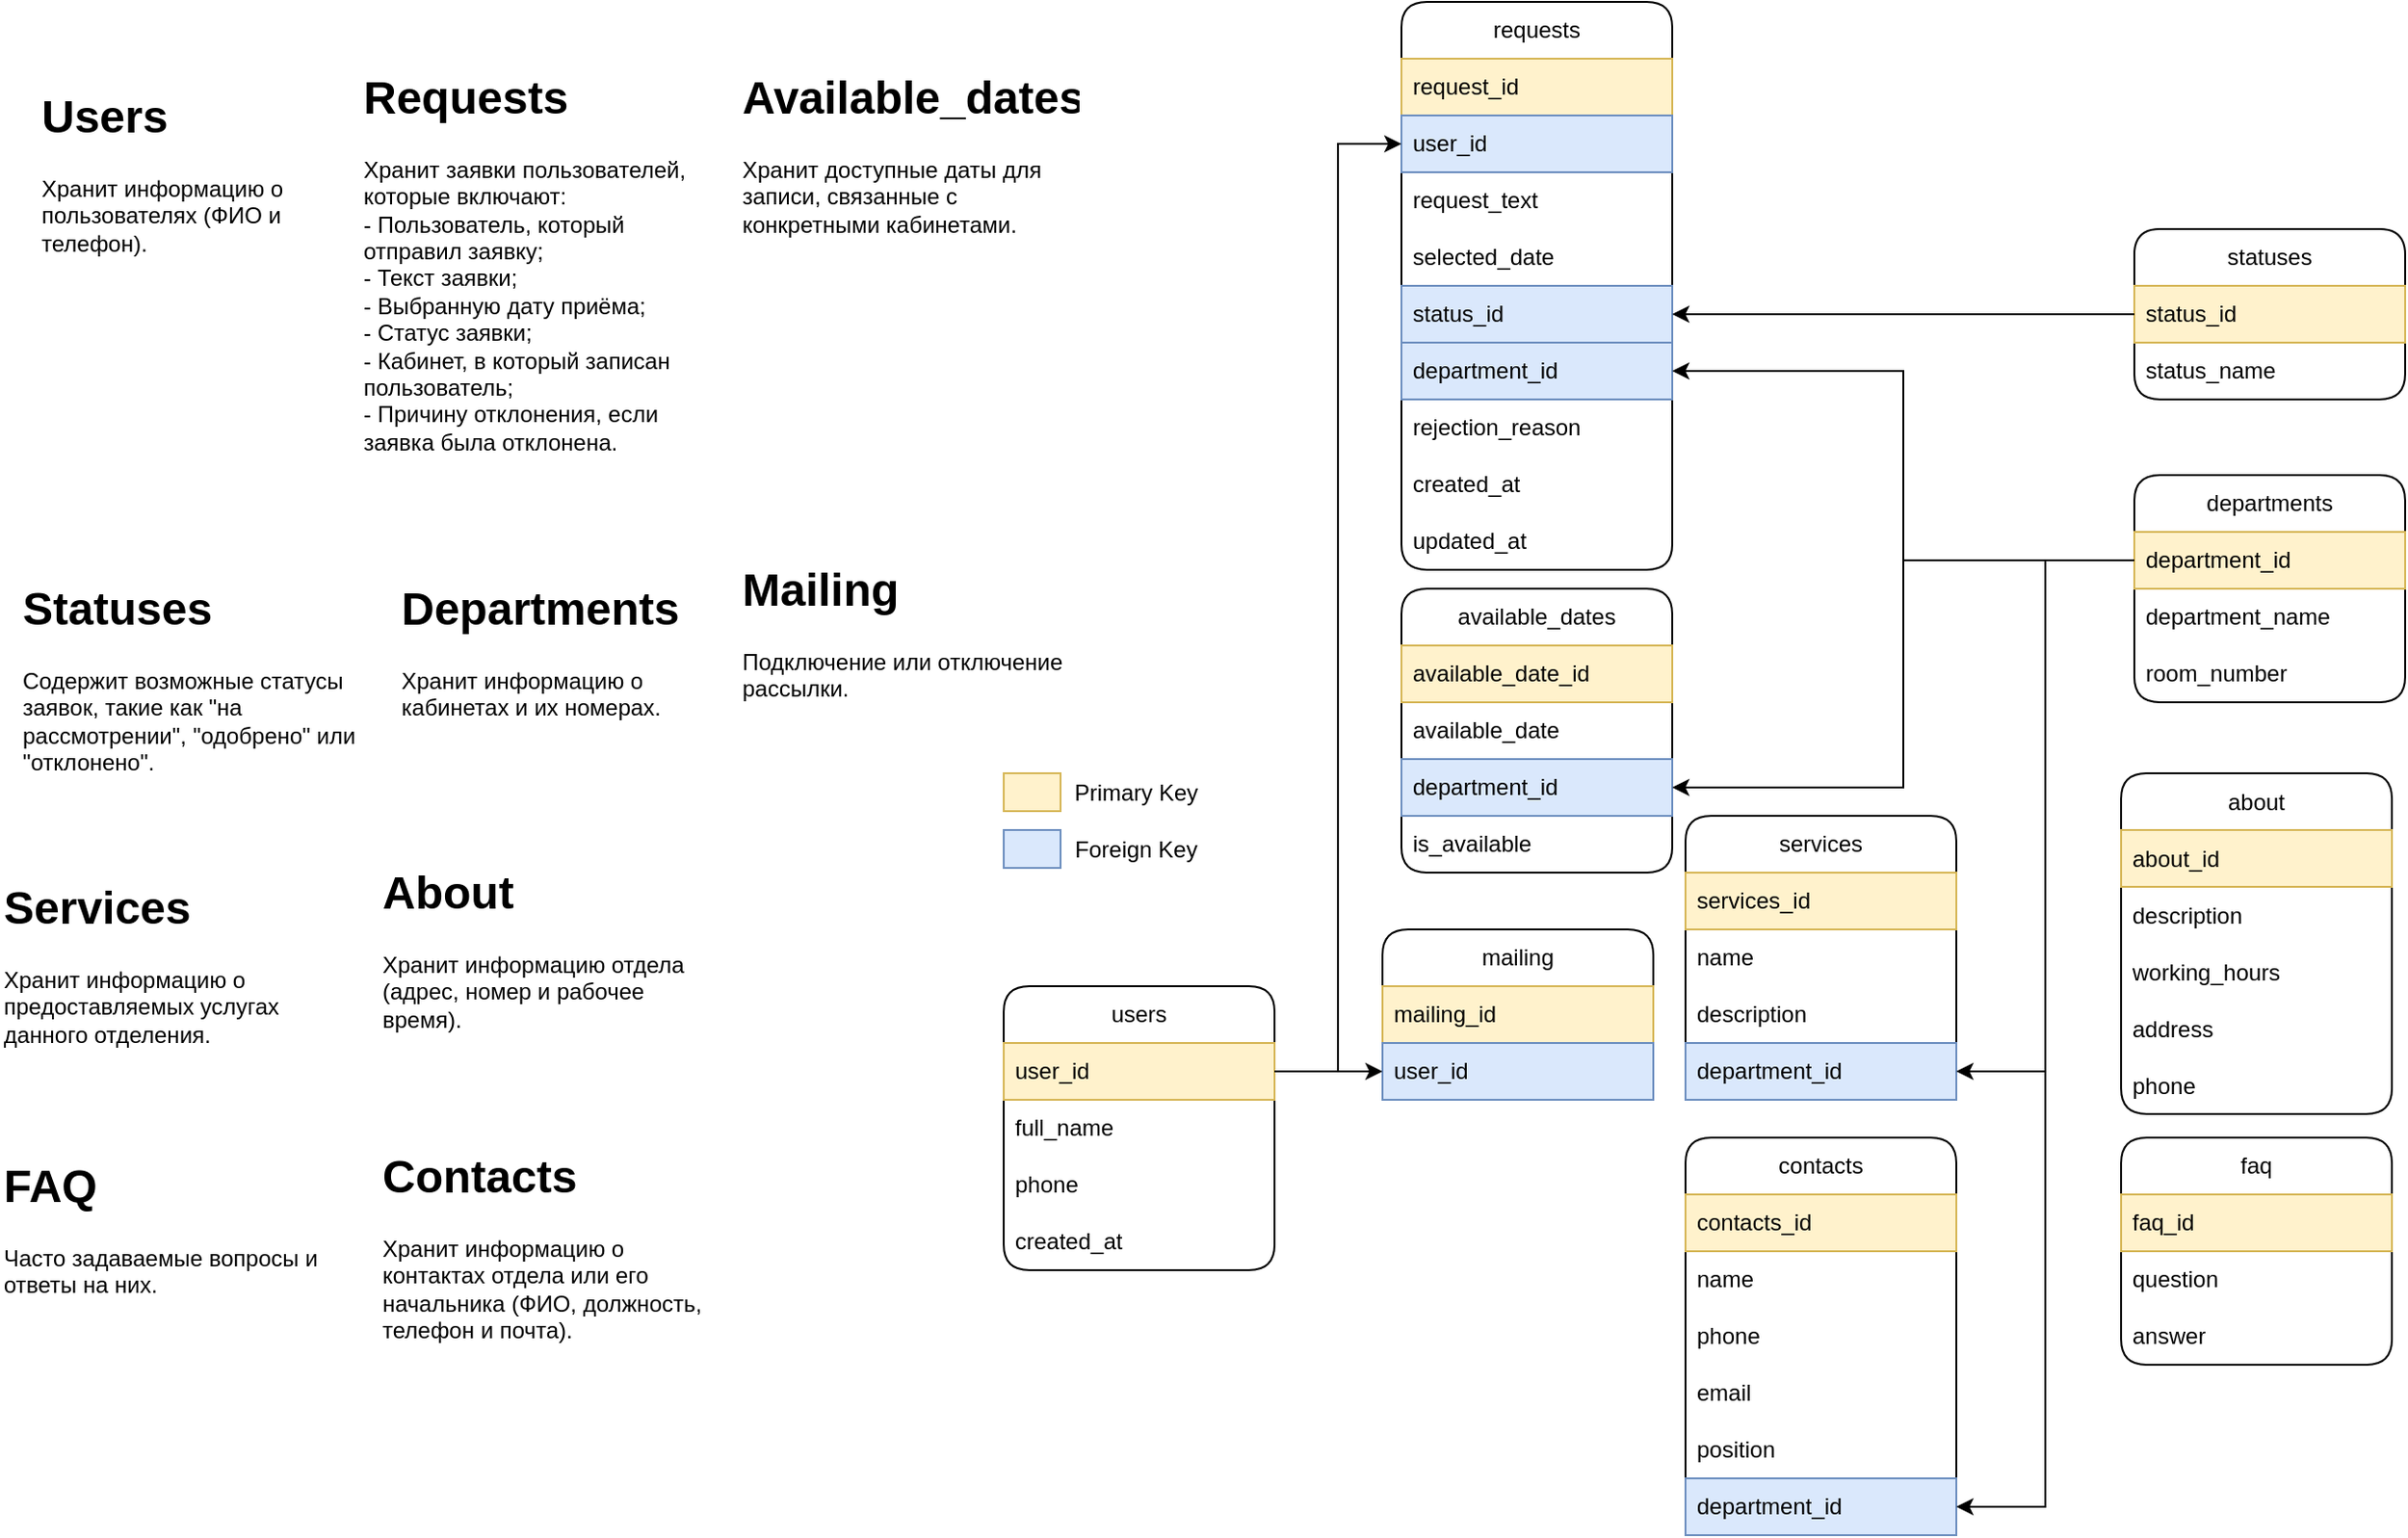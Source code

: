 <mxfile version="24.7.5">
  <diagram name="Страница — 1" id="VpNp2RohpKVzOhCPtYdV">
    <mxGraphModel dx="2876" dy="2380" grid="1" gridSize="10" guides="1" tooltips="1" connect="1" arrows="1" fold="1" page="1" pageScale="1" pageWidth="827" pageHeight="1169" math="0" shadow="0">
      <root>
        <mxCell id="0" />
        <mxCell id="1" parent="0" />
        <mxCell id="bYDsQo14aCg1KLKc_yVK-27" value="contacts" style="swimlane;fontStyle=0;childLayout=stackLayout;horizontal=1;startSize=30;horizontalStack=0;resizeParent=1;resizeParentMax=0;resizeLast=0;collapsible=1;marginBottom=0;whiteSpace=wrap;html=1;rounded=1;swimlaneLine=1;" parent="1" vertex="1">
          <mxGeometry x="350" y="490" width="143" height="210" as="geometry" />
        </mxCell>
        <mxCell id="bYDsQo14aCg1KLKc_yVK-28" value="contacts_id" style="text;strokeColor=#d6b656;fillColor=#fff2cc;align=left;verticalAlign=middle;spacingLeft=4;spacingRight=4;overflow=hidden;points=[[0,0.5],[1,0.5]];portConstraint=eastwest;rotatable=0;whiteSpace=wrap;html=1;" parent="bYDsQo14aCg1KLKc_yVK-27" vertex="1">
          <mxGeometry y="30" width="143" height="30" as="geometry" />
        </mxCell>
        <mxCell id="bYDsQo14aCg1KLKc_yVK-29" value="name" style="text;strokeColor=none;fillColor=none;align=left;verticalAlign=middle;spacingLeft=4;spacingRight=4;overflow=hidden;points=[[0,0.5],[1,0.5]];portConstraint=eastwest;rotatable=0;whiteSpace=wrap;html=1;" parent="bYDsQo14aCg1KLKc_yVK-27" vertex="1">
          <mxGeometry y="60" width="143" height="30" as="geometry" />
        </mxCell>
        <mxCell id="bYDsQo14aCg1KLKc_yVK-30" value="phone" style="text;strokeColor=none;fillColor=none;align=left;verticalAlign=middle;spacingLeft=4;spacingRight=4;overflow=hidden;points=[[0,0.5],[1,0.5]];portConstraint=eastwest;rotatable=0;whiteSpace=wrap;html=1;" parent="bYDsQo14aCg1KLKc_yVK-27" vertex="1">
          <mxGeometry y="90" width="143" height="30" as="geometry" />
        </mxCell>
        <mxCell id="bYDsQo14aCg1KLKc_yVK-31" value="email" style="text;strokeColor=none;fillColor=none;align=left;verticalAlign=middle;spacingLeft=4;spacingRight=4;overflow=hidden;points=[[0,0.5],[1,0.5]];portConstraint=eastwest;rotatable=0;whiteSpace=wrap;html=1;" parent="bYDsQo14aCg1KLKc_yVK-27" vertex="1">
          <mxGeometry y="120" width="143" height="30" as="geometry" />
        </mxCell>
        <mxCell id="bYDsQo14aCg1KLKc_yVK-32" value="position" style="text;strokeColor=none;fillColor=none;align=left;verticalAlign=middle;spacingLeft=4;spacingRight=4;overflow=hidden;points=[[0,0.5],[1,0.5]];portConstraint=eastwest;rotatable=0;whiteSpace=wrap;html=1;" parent="bYDsQo14aCg1KLKc_yVK-27" vertex="1">
          <mxGeometry y="150" width="143" height="30" as="geometry" />
        </mxCell>
        <mxCell id="bYDsQo14aCg1KLKc_yVK-33" value="department_id" style="text;strokeColor=#6c8ebf;fillColor=#dae8fc;align=left;verticalAlign=middle;spacingLeft=4;spacingRight=4;overflow=hidden;points=[[0,0.5],[1,0.5]];portConstraint=eastwest;rotatable=0;whiteSpace=wrap;html=1;" parent="bYDsQo14aCg1KLKc_yVK-27" vertex="1">
          <mxGeometry y="180" width="143" height="30" as="geometry" />
        </mxCell>
        <mxCell id="bYDsQo14aCg1KLKc_yVK-35" value="about" style="swimlane;fontStyle=0;childLayout=stackLayout;horizontal=1;startSize=30;horizontalStack=0;resizeParent=1;resizeParentMax=0;resizeLast=0;collapsible=1;marginBottom=0;whiteSpace=wrap;html=1;rounded=1;swimlaneLine=1;" parent="1" vertex="1">
          <mxGeometry x="580" y="297.5" width="143" height="180" as="geometry" />
        </mxCell>
        <mxCell id="bYDsQo14aCg1KLKc_yVK-36" value="about_id" style="text;strokeColor=#d6b656;fillColor=#fff2cc;align=left;verticalAlign=middle;spacingLeft=4;spacingRight=4;overflow=hidden;points=[[0,0.5],[1,0.5]];portConstraint=eastwest;rotatable=0;whiteSpace=wrap;html=1;" parent="bYDsQo14aCg1KLKc_yVK-35" vertex="1">
          <mxGeometry y="30" width="143" height="30" as="geometry" />
        </mxCell>
        <mxCell id="bYDsQo14aCg1KLKc_yVK-37" value="description" style="text;strokeColor=none;fillColor=none;align=left;verticalAlign=middle;spacingLeft=4;spacingRight=4;overflow=hidden;points=[[0,0.5],[1,0.5]];portConstraint=eastwest;rotatable=0;whiteSpace=wrap;html=1;" parent="bYDsQo14aCg1KLKc_yVK-35" vertex="1">
          <mxGeometry y="60" width="143" height="30" as="geometry" />
        </mxCell>
        <mxCell id="DQ1Y1zzr41KNzS0MEqR3-49" value="working_hours" style="text;strokeColor=none;fillColor=none;align=left;verticalAlign=middle;spacingLeft=4;spacingRight=4;overflow=hidden;points=[[0,0.5],[1,0.5]];portConstraint=eastwest;rotatable=0;whiteSpace=wrap;html=1;" vertex="1" parent="bYDsQo14aCg1KLKc_yVK-35">
          <mxGeometry y="90" width="143" height="30" as="geometry" />
        </mxCell>
        <mxCell id="DQ1Y1zzr41KNzS0MEqR3-50" value="address" style="text;strokeColor=none;fillColor=none;align=left;verticalAlign=middle;spacingLeft=4;spacingRight=4;overflow=hidden;points=[[0,0.5],[1,0.5]];portConstraint=eastwest;rotatable=0;whiteSpace=wrap;html=1;" vertex="1" parent="bYDsQo14aCg1KLKc_yVK-35">
          <mxGeometry y="120" width="143" height="30" as="geometry" />
        </mxCell>
        <mxCell id="DQ1Y1zzr41KNzS0MEqR3-51" value="phone" style="text;strokeColor=none;fillColor=none;align=left;verticalAlign=middle;spacingLeft=4;spacingRight=4;overflow=hidden;points=[[0,0.5],[1,0.5]];portConstraint=eastwest;rotatable=0;whiteSpace=wrap;html=1;" vertex="1" parent="bYDsQo14aCg1KLKc_yVK-35">
          <mxGeometry y="150" width="143" height="30" as="geometry" />
        </mxCell>
        <mxCell id="bYDsQo14aCg1KLKc_yVK-43" value="mailing" style="swimlane;fontStyle=0;childLayout=stackLayout;horizontal=1;startSize=30;horizontalStack=0;resizeParent=1;resizeParentMax=0;resizeLast=0;collapsible=1;marginBottom=0;whiteSpace=wrap;html=1;rounded=1;swimlaneLine=1;" parent="1" vertex="1">
          <mxGeometry x="190" y="380" width="143" height="90" as="geometry" />
        </mxCell>
        <mxCell id="bYDsQo14aCg1KLKc_yVK-44" value="mailing_id" style="text;strokeColor=#d6b656;fillColor=#fff2cc;align=left;verticalAlign=middle;spacingLeft=4;spacingRight=4;overflow=hidden;points=[[0,0.5],[1,0.5]];portConstraint=eastwest;rotatable=0;whiteSpace=wrap;html=1;" parent="bYDsQo14aCg1KLKc_yVK-43" vertex="1">
          <mxGeometry y="30" width="143" height="30" as="geometry" />
        </mxCell>
        <mxCell id="bYDsQo14aCg1KLKc_yVK-45" value="user_id" style="text;strokeColor=#6c8ebf;fillColor=#dae8fc;align=left;verticalAlign=middle;spacingLeft=4;spacingRight=4;overflow=hidden;points=[[0,0.5],[1,0.5]];portConstraint=eastwest;rotatable=0;whiteSpace=wrap;html=1;" parent="bYDsQo14aCg1KLKc_yVK-43" vertex="1">
          <mxGeometry y="60" width="143" height="30" as="geometry" />
        </mxCell>
        <mxCell id="bYDsQo14aCg1KLKc_yVK-51" value="services" style="swimlane;fontStyle=0;childLayout=stackLayout;horizontal=1;startSize=30;horizontalStack=0;resizeParent=1;resizeParentMax=0;resizeLast=0;collapsible=1;marginBottom=0;whiteSpace=wrap;html=1;rounded=1;swimlaneLine=1;" parent="1" vertex="1">
          <mxGeometry x="350" y="320" width="143" height="150" as="geometry" />
        </mxCell>
        <mxCell id="bYDsQo14aCg1KLKc_yVK-52" value="services_id" style="text;strokeColor=#d6b656;fillColor=#fff2cc;align=left;verticalAlign=middle;spacingLeft=4;spacingRight=4;overflow=hidden;points=[[0,0.5],[1,0.5]];portConstraint=eastwest;rotatable=0;whiteSpace=wrap;html=1;" parent="bYDsQo14aCg1KLKc_yVK-51" vertex="1">
          <mxGeometry y="30" width="143" height="30" as="geometry" />
        </mxCell>
        <mxCell id="bYDsQo14aCg1KLKc_yVK-53" value="name" style="text;strokeColor=none;fillColor=none;align=left;verticalAlign=middle;spacingLeft=4;spacingRight=4;overflow=hidden;points=[[0,0.5],[1,0.5]];portConstraint=eastwest;rotatable=0;whiteSpace=wrap;html=1;" parent="bYDsQo14aCg1KLKc_yVK-51" vertex="1">
          <mxGeometry y="60" width="143" height="30" as="geometry" />
        </mxCell>
        <mxCell id="bYDsQo14aCg1KLKc_yVK-54" value=" description" style="text;strokeColor=none;fillColor=none;align=left;verticalAlign=middle;spacingLeft=4;spacingRight=4;overflow=hidden;points=[[0,0.5],[1,0.5]];portConstraint=eastwest;rotatable=0;whiteSpace=wrap;html=1;" parent="bYDsQo14aCg1KLKc_yVK-51" vertex="1">
          <mxGeometry y="90" width="143" height="30" as="geometry" />
        </mxCell>
        <mxCell id="bYDsQo14aCg1KLKc_yVK-55" value="department_id" style="text;strokeColor=#6c8ebf;fillColor=#dae8fc;align=left;verticalAlign=middle;spacingLeft=4;spacingRight=4;overflow=hidden;points=[[0,0.5],[1,0.5]];portConstraint=eastwest;rotatable=0;whiteSpace=wrap;html=1;" parent="bYDsQo14aCg1KLKc_yVK-51" vertex="1">
          <mxGeometry y="120" width="143" height="30" as="geometry" />
        </mxCell>
        <mxCell id="bYDsQo14aCg1KLKc_yVK-59" value="faq" style="swimlane;fontStyle=0;childLayout=stackLayout;horizontal=1;startSize=30;horizontalStack=0;resizeParent=1;resizeParentMax=0;resizeLast=0;collapsible=1;marginBottom=0;whiteSpace=wrap;html=1;rounded=1;swimlaneLine=1;" parent="1" vertex="1">
          <mxGeometry x="580" y="490" width="143" height="120" as="geometry" />
        </mxCell>
        <mxCell id="bYDsQo14aCg1KLKc_yVK-60" value="faq_id" style="text;strokeColor=#d6b656;fillColor=#fff2cc;align=left;verticalAlign=middle;spacingLeft=4;spacingRight=4;overflow=hidden;points=[[0,0.5],[1,0.5]];portConstraint=eastwest;rotatable=0;whiteSpace=wrap;html=1;" parent="bYDsQo14aCg1KLKc_yVK-59" vertex="1">
          <mxGeometry y="30" width="143" height="30" as="geometry" />
        </mxCell>
        <mxCell id="bYDsQo14aCg1KLKc_yVK-61" value="question" style="text;strokeColor=none;fillColor=none;align=left;verticalAlign=middle;spacingLeft=4;spacingRight=4;overflow=hidden;points=[[0,0.5],[1,0.5]];portConstraint=eastwest;rotatable=0;whiteSpace=wrap;html=1;" parent="bYDsQo14aCg1KLKc_yVK-59" vertex="1">
          <mxGeometry y="60" width="143" height="30" as="geometry" />
        </mxCell>
        <mxCell id="bYDsQo14aCg1KLKc_yVK-62" value="answer" style="text;strokeColor=none;fillColor=none;align=left;verticalAlign=middle;spacingLeft=4;spacingRight=4;overflow=hidden;points=[[0,0.5],[1,0.5]];portConstraint=eastwest;rotatable=0;whiteSpace=wrap;html=1;" parent="bYDsQo14aCg1KLKc_yVK-59" vertex="1">
          <mxGeometry y="90" width="143" height="30" as="geometry" />
        </mxCell>
        <mxCell id="DQ1Y1zzr41KNzS0MEqR3-5" value="users" style="swimlane;fontStyle=0;childLayout=stackLayout;horizontal=1;startSize=30;horizontalStack=0;resizeParent=1;resizeParentMax=0;resizeLast=0;collapsible=1;marginBottom=0;whiteSpace=wrap;html=1;rounded=1;swimlaneLine=1;" vertex="1" parent="1">
          <mxGeometry x="-10" y="410" width="143" height="150" as="geometry" />
        </mxCell>
        <mxCell id="DQ1Y1zzr41KNzS0MEqR3-6" value="user_id" style="text;strokeColor=#d6b656;fillColor=#fff2cc;align=left;verticalAlign=middle;spacingLeft=4;spacingRight=4;overflow=hidden;points=[[0,0.5],[1,0.5]];portConstraint=eastwest;rotatable=0;whiteSpace=wrap;html=1;" vertex="1" parent="DQ1Y1zzr41KNzS0MEqR3-5">
          <mxGeometry y="30" width="143" height="30" as="geometry" />
        </mxCell>
        <mxCell id="DQ1Y1zzr41KNzS0MEqR3-7" value="full_name" style="text;strokeColor=none;fillColor=none;align=left;verticalAlign=middle;spacingLeft=4;spacingRight=4;overflow=hidden;points=[[0,0.5],[1,0.5]];portConstraint=eastwest;rotatable=0;whiteSpace=wrap;html=1;" vertex="1" parent="DQ1Y1zzr41KNzS0MEqR3-5">
          <mxGeometry y="60" width="143" height="30" as="geometry" />
        </mxCell>
        <mxCell id="DQ1Y1zzr41KNzS0MEqR3-8" value="phone" style="text;strokeColor=none;fillColor=none;align=left;verticalAlign=middle;spacingLeft=4;spacingRight=4;overflow=hidden;points=[[0,0.5],[1,0.5]];portConstraint=eastwest;rotatable=0;whiteSpace=wrap;html=1;" vertex="1" parent="DQ1Y1zzr41KNzS0MEqR3-5">
          <mxGeometry y="90" width="143" height="30" as="geometry" />
        </mxCell>
        <mxCell id="DQ1Y1zzr41KNzS0MEqR3-9" value="created_at" style="text;strokeColor=none;fillColor=none;align=left;verticalAlign=middle;spacingLeft=4;spacingRight=4;overflow=hidden;points=[[0,0.5],[1,0.5]];portConstraint=eastwest;rotatable=0;whiteSpace=wrap;html=1;" vertex="1" parent="DQ1Y1zzr41KNzS0MEqR3-5">
          <mxGeometry y="120" width="143" height="30" as="geometry" />
        </mxCell>
        <mxCell id="DQ1Y1zzr41KNzS0MEqR3-12" value="requests" style="swimlane;fontStyle=0;childLayout=stackLayout;horizontal=1;startSize=30;horizontalStack=0;resizeParent=1;resizeParentMax=0;resizeLast=0;collapsible=1;marginBottom=0;whiteSpace=wrap;html=1;rounded=1;swimlaneLine=1;" vertex="1" parent="1">
          <mxGeometry x="200" y="-110" width="143" height="300" as="geometry" />
        </mxCell>
        <mxCell id="DQ1Y1zzr41KNzS0MEqR3-13" value="request_id" style="text;strokeColor=#d6b656;fillColor=#fff2cc;align=left;verticalAlign=middle;spacingLeft=4;spacingRight=4;overflow=hidden;points=[[0,0.5],[1,0.5]];portConstraint=eastwest;rotatable=0;whiteSpace=wrap;html=1;" vertex="1" parent="DQ1Y1zzr41KNzS0MEqR3-12">
          <mxGeometry y="30" width="143" height="30" as="geometry" />
        </mxCell>
        <mxCell id="DQ1Y1zzr41KNzS0MEqR3-14" value="user_id" style="text;strokeColor=#6c8ebf;fillColor=#dae8fc;align=left;verticalAlign=middle;spacingLeft=4;spacingRight=4;overflow=hidden;points=[[0,0.5],[1,0.5]];portConstraint=eastwest;rotatable=0;whiteSpace=wrap;html=1;" vertex="1" parent="DQ1Y1zzr41KNzS0MEqR3-12">
          <mxGeometry y="60" width="143" height="30" as="geometry" />
        </mxCell>
        <mxCell id="DQ1Y1zzr41KNzS0MEqR3-15" value="request_text" style="text;strokeColor=none;fillColor=none;align=left;verticalAlign=middle;spacingLeft=4;spacingRight=4;overflow=hidden;points=[[0,0.5],[1,0.5]];portConstraint=eastwest;rotatable=0;whiteSpace=wrap;html=1;" vertex="1" parent="DQ1Y1zzr41KNzS0MEqR3-12">
          <mxGeometry y="90" width="143" height="30" as="geometry" />
        </mxCell>
        <mxCell id="DQ1Y1zzr41KNzS0MEqR3-16" value="selected_date" style="text;strokeColor=none;fillColor=none;align=left;verticalAlign=middle;spacingLeft=4;spacingRight=4;overflow=hidden;points=[[0,0.5],[1,0.5]];portConstraint=eastwest;rotatable=0;whiteSpace=wrap;html=1;" vertex="1" parent="DQ1Y1zzr41KNzS0MEqR3-12">
          <mxGeometry y="120" width="143" height="30" as="geometry" />
        </mxCell>
        <mxCell id="DQ1Y1zzr41KNzS0MEqR3-17" value="status_id" style="text;strokeColor=#6c8ebf;fillColor=#dae8fc;align=left;verticalAlign=middle;spacingLeft=4;spacingRight=4;overflow=hidden;points=[[0,0.5],[1,0.5]];portConstraint=eastwest;rotatable=0;whiteSpace=wrap;html=1;" vertex="1" parent="DQ1Y1zzr41KNzS0MEqR3-12">
          <mxGeometry y="150" width="143" height="30" as="geometry" />
        </mxCell>
        <mxCell id="DQ1Y1zzr41KNzS0MEqR3-18" value="department_id" style="text;strokeColor=#6c8ebf;fillColor=#dae8fc;align=left;verticalAlign=middle;spacingLeft=4;spacingRight=4;overflow=hidden;points=[[0,0.5],[1,0.5]];portConstraint=eastwest;rotatable=0;whiteSpace=wrap;html=1;" vertex="1" parent="DQ1Y1zzr41KNzS0MEqR3-12">
          <mxGeometry y="180" width="143" height="30" as="geometry" />
        </mxCell>
        <mxCell id="DQ1Y1zzr41KNzS0MEqR3-40" value="rejection_reason" style="text;strokeColor=none;fillColor=none;align=left;verticalAlign=middle;spacingLeft=4;spacingRight=4;overflow=hidden;points=[[0,0.5],[1,0.5]];portConstraint=eastwest;rotatable=0;whiteSpace=wrap;html=1;" vertex="1" parent="DQ1Y1zzr41KNzS0MEqR3-12">
          <mxGeometry y="210" width="143" height="30" as="geometry" />
        </mxCell>
        <mxCell id="DQ1Y1zzr41KNzS0MEqR3-41" value="created_at" style="text;strokeColor=none;fillColor=none;align=left;verticalAlign=middle;spacingLeft=4;spacingRight=4;overflow=hidden;points=[[0,0.5],[1,0.5]];portConstraint=eastwest;rotatable=0;whiteSpace=wrap;html=1;" vertex="1" parent="DQ1Y1zzr41KNzS0MEqR3-12">
          <mxGeometry y="240" width="143" height="30" as="geometry" />
        </mxCell>
        <mxCell id="DQ1Y1zzr41KNzS0MEqR3-42" value="updated_at" style="text;strokeColor=none;fillColor=none;align=left;verticalAlign=middle;spacingLeft=4;spacingRight=4;overflow=hidden;points=[[0,0.5],[1,0.5]];portConstraint=eastwest;rotatable=0;whiteSpace=wrap;html=1;" vertex="1" parent="DQ1Y1zzr41KNzS0MEqR3-12">
          <mxGeometry y="270" width="143" height="30" as="geometry" />
        </mxCell>
        <mxCell id="DQ1Y1zzr41KNzS0MEqR3-19" value="available_dates" style="swimlane;fontStyle=0;childLayout=stackLayout;horizontal=1;startSize=30;horizontalStack=0;resizeParent=1;resizeParentMax=0;resizeLast=0;collapsible=1;marginBottom=0;whiteSpace=wrap;html=1;rounded=1;swimlaneLine=1;" vertex="1" parent="1">
          <mxGeometry x="200" y="200" width="143" height="150" as="geometry" />
        </mxCell>
        <mxCell id="DQ1Y1zzr41KNzS0MEqR3-20" value="available_date_id" style="text;strokeColor=#d6b656;fillColor=#fff2cc;align=left;verticalAlign=middle;spacingLeft=4;spacingRight=4;overflow=hidden;points=[[0,0.5],[1,0.5]];portConstraint=eastwest;rotatable=0;whiteSpace=wrap;html=1;" vertex="1" parent="DQ1Y1zzr41KNzS0MEqR3-19">
          <mxGeometry y="30" width="143" height="30" as="geometry" />
        </mxCell>
        <mxCell id="DQ1Y1zzr41KNzS0MEqR3-21" value="available_date" style="text;strokeColor=none;fillColor=none;align=left;verticalAlign=middle;spacingLeft=4;spacingRight=4;overflow=hidden;points=[[0,0.5],[1,0.5]];portConstraint=eastwest;rotatable=0;whiteSpace=wrap;html=1;" vertex="1" parent="DQ1Y1zzr41KNzS0MEqR3-19">
          <mxGeometry y="60" width="143" height="30" as="geometry" />
        </mxCell>
        <mxCell id="DQ1Y1zzr41KNzS0MEqR3-22" value="department_id" style="text;strokeColor=#6c8ebf;fillColor=#dae8fc;align=left;verticalAlign=middle;spacingLeft=4;spacingRight=4;overflow=hidden;points=[[0,0.5],[1,0.5]];portConstraint=eastwest;rotatable=0;whiteSpace=wrap;html=1;" vertex="1" parent="DQ1Y1zzr41KNzS0MEqR3-19">
          <mxGeometry y="90" width="143" height="30" as="geometry" />
        </mxCell>
        <mxCell id="DQ1Y1zzr41KNzS0MEqR3-23" value="is_available" style="text;strokeColor=none;fillColor=none;align=left;verticalAlign=middle;spacingLeft=4;spacingRight=4;overflow=hidden;points=[[0,0.5],[1,0.5]];portConstraint=eastwest;rotatable=0;whiteSpace=wrap;html=1;" vertex="1" parent="DQ1Y1zzr41KNzS0MEqR3-19">
          <mxGeometry y="120" width="143" height="30" as="geometry" />
        </mxCell>
        <mxCell id="DQ1Y1zzr41KNzS0MEqR3-26" value="statuses" style="swimlane;fontStyle=0;childLayout=stackLayout;horizontal=1;startSize=30;horizontalStack=0;resizeParent=1;resizeParentMax=0;resizeLast=0;collapsible=1;marginBottom=0;whiteSpace=wrap;html=1;rounded=1;swimlaneLine=1;" vertex="1" parent="1">
          <mxGeometry x="587" y="10" width="143" height="90" as="geometry" />
        </mxCell>
        <mxCell id="DQ1Y1zzr41KNzS0MEqR3-27" value="status_id" style="text;strokeColor=#d6b656;fillColor=#fff2cc;align=left;verticalAlign=middle;spacingLeft=4;spacingRight=4;overflow=hidden;points=[[0,0.5],[1,0.5]];portConstraint=eastwest;rotatable=0;whiteSpace=wrap;html=1;" vertex="1" parent="DQ1Y1zzr41KNzS0MEqR3-26">
          <mxGeometry y="30" width="143" height="30" as="geometry" />
        </mxCell>
        <mxCell id="DQ1Y1zzr41KNzS0MEqR3-28" value="status_name" style="text;strokeColor=none;fillColor=none;align=left;verticalAlign=middle;spacingLeft=4;spacingRight=4;overflow=hidden;points=[[0,0.5],[1,0.5]];portConstraint=eastwest;rotatable=0;whiteSpace=wrap;html=1;" vertex="1" parent="DQ1Y1zzr41KNzS0MEqR3-26">
          <mxGeometry y="60" width="143" height="30" as="geometry" />
        </mxCell>
        <mxCell id="DQ1Y1zzr41KNzS0MEqR3-33" value="departments" style="swimlane;fontStyle=0;childLayout=stackLayout;horizontal=1;startSize=30;horizontalStack=0;resizeParent=1;resizeParentMax=0;resizeLast=0;collapsible=1;marginBottom=0;whiteSpace=wrap;html=1;rounded=1;swimlaneLine=1;" vertex="1" parent="1">
          <mxGeometry x="587" y="140" width="143" height="120" as="geometry" />
        </mxCell>
        <mxCell id="DQ1Y1zzr41KNzS0MEqR3-34" value="department_id" style="text;strokeColor=#d6b656;fillColor=#fff2cc;align=left;verticalAlign=middle;spacingLeft=4;spacingRight=4;overflow=hidden;points=[[0,0.5],[1,0.5]];portConstraint=eastwest;rotatable=0;whiteSpace=wrap;html=1;" vertex="1" parent="DQ1Y1zzr41KNzS0MEqR3-33">
          <mxGeometry y="30" width="143" height="30" as="geometry" />
        </mxCell>
        <mxCell id="DQ1Y1zzr41KNzS0MEqR3-35" value="department_name" style="text;strokeColor=none;fillColor=none;align=left;verticalAlign=middle;spacingLeft=4;spacingRight=4;overflow=hidden;points=[[0,0.5],[1,0.5]];portConstraint=eastwest;rotatable=0;whiteSpace=wrap;html=1;" vertex="1" parent="DQ1Y1zzr41KNzS0MEqR3-33">
          <mxGeometry y="60" width="143" height="30" as="geometry" />
        </mxCell>
        <mxCell id="DQ1Y1zzr41KNzS0MEqR3-36" value="room_number" style="text;strokeColor=none;fillColor=none;align=left;verticalAlign=middle;spacingLeft=4;spacingRight=4;overflow=hidden;points=[[0,0.5],[1,0.5]];portConstraint=eastwest;rotatable=0;whiteSpace=wrap;html=1;" vertex="1" parent="DQ1Y1zzr41KNzS0MEqR3-33">
          <mxGeometry y="90" width="143" height="30" as="geometry" />
        </mxCell>
        <mxCell id="DQ1Y1zzr41KNzS0MEqR3-45" style="edgeStyle=orthogonalEdgeStyle;rounded=0;orthogonalLoop=1;jettySize=auto;html=1;" edge="1" parent="1" source="DQ1Y1zzr41KNzS0MEqR3-6" target="DQ1Y1zzr41KNzS0MEqR3-14">
          <mxGeometry relative="1" as="geometry" />
        </mxCell>
        <mxCell id="DQ1Y1zzr41KNzS0MEqR3-46" style="edgeStyle=orthogonalEdgeStyle;rounded=0;orthogonalLoop=1;jettySize=auto;html=1;exitX=0;exitY=0.5;exitDx=0;exitDy=0;" edge="1" parent="1" source="DQ1Y1zzr41KNzS0MEqR3-27" target="DQ1Y1zzr41KNzS0MEqR3-17">
          <mxGeometry relative="1" as="geometry" />
        </mxCell>
        <mxCell id="DQ1Y1zzr41KNzS0MEqR3-47" style="edgeStyle=orthogonalEdgeStyle;rounded=0;orthogonalLoop=1;jettySize=auto;html=1;exitX=0;exitY=0.5;exitDx=0;exitDy=0;" edge="1" parent="1" source="DQ1Y1zzr41KNzS0MEqR3-34" target="DQ1Y1zzr41KNzS0MEqR3-18">
          <mxGeometry relative="1" as="geometry" />
        </mxCell>
        <mxCell id="DQ1Y1zzr41KNzS0MEqR3-48" style="edgeStyle=orthogonalEdgeStyle;rounded=0;orthogonalLoop=1;jettySize=auto;html=1;exitX=0;exitY=0.5;exitDx=0;exitDy=0;" edge="1" parent="1" source="DQ1Y1zzr41KNzS0MEqR3-34" target="DQ1Y1zzr41KNzS0MEqR3-22">
          <mxGeometry relative="1" as="geometry" />
        </mxCell>
        <mxCell id="DQ1Y1zzr41KNzS0MEqR3-52" style="edgeStyle=orthogonalEdgeStyle;rounded=0;orthogonalLoop=1;jettySize=auto;html=1;exitX=0;exitY=0.5;exitDx=0;exitDy=0;" edge="1" parent="1" source="DQ1Y1zzr41KNzS0MEqR3-34" target="bYDsQo14aCg1KLKc_yVK-33">
          <mxGeometry relative="1" as="geometry" />
        </mxCell>
        <mxCell id="DQ1Y1zzr41KNzS0MEqR3-53" style="edgeStyle=orthogonalEdgeStyle;rounded=0;orthogonalLoop=1;jettySize=auto;html=1;exitX=1;exitY=0.5;exitDx=0;exitDy=0;" edge="1" parent="1" source="DQ1Y1zzr41KNzS0MEqR3-6" target="bYDsQo14aCg1KLKc_yVK-45">
          <mxGeometry relative="1" as="geometry" />
        </mxCell>
        <mxCell id="DQ1Y1zzr41KNzS0MEqR3-54" style="edgeStyle=orthogonalEdgeStyle;rounded=0;orthogonalLoop=1;jettySize=auto;html=1;exitX=0;exitY=0.5;exitDx=0;exitDy=0;" edge="1" parent="1" source="DQ1Y1zzr41KNzS0MEqR3-34" target="bYDsQo14aCg1KLKc_yVK-55">
          <mxGeometry relative="1" as="geometry" />
        </mxCell>
        <mxCell id="DQ1Y1zzr41KNzS0MEqR3-55" value="" style="rounded=0;whiteSpace=wrap;html=1;fillColor=#fff2cc;strokeColor=#d6b656;" vertex="1" parent="1">
          <mxGeometry x="-10" y="297.5" width="30" height="20" as="geometry" />
        </mxCell>
        <mxCell id="DQ1Y1zzr41KNzS0MEqR3-56" value="" style="rounded=0;whiteSpace=wrap;html=1;fillColor=#dae8fc;strokeColor=#6c8ebf;" vertex="1" parent="1">
          <mxGeometry x="-10" y="327.5" width="30" height="20" as="geometry" />
        </mxCell>
        <mxCell id="DQ1Y1zzr41KNzS0MEqR3-57" value="Primary Key" style="text;html=1;align=center;verticalAlign=middle;whiteSpace=wrap;rounded=0;" vertex="1" parent="1">
          <mxGeometry x="20" y="295" width="80" height="25" as="geometry" />
        </mxCell>
        <mxCell id="DQ1Y1zzr41KNzS0MEqR3-59" value="Foreign Key" style="text;html=1;align=center;verticalAlign=middle;whiteSpace=wrap;rounded=0;" vertex="1" parent="1">
          <mxGeometry x="20" y="325" width="80" height="25" as="geometry" />
        </mxCell>
        <mxCell id="DQ1Y1zzr41KNzS0MEqR3-60" value="&lt;h1 style=&quot;margin-top: 0px;&quot;&gt;Users&lt;/h1&gt;&lt;div&gt;Хранит информацию о пользователях (ФИО и телефон).&lt;/div&gt;" style="text;html=1;whiteSpace=wrap;overflow=hidden;rounded=0;" vertex="1" parent="1">
          <mxGeometry x="-520" y="-70" width="180" height="120" as="geometry" />
        </mxCell>
        <mxCell id="DQ1Y1zzr41KNzS0MEqR3-61" value="&lt;h1 style=&quot;margin-top: 0px;&quot;&gt;Requests&lt;/h1&gt;&lt;div&gt;Хранит заявки пользователей, которые включают:&lt;/div&gt;&lt;div&gt;- Пользователь, который отправил заявку;&lt;/div&gt;&lt;div&gt;- Текст заявки;&lt;/div&gt;&lt;div&gt;- Выбранную дату приёма;&lt;/div&gt;&lt;div&gt;- Статус заявки;&lt;/div&gt;&lt;div&gt;- Кабинет, в который записан пользователь;&lt;/div&gt;&lt;div&gt;- Причину отклонения, если заявка была отклонена.&lt;/div&gt;" style="text;html=1;whiteSpace=wrap;overflow=hidden;rounded=0;" vertex="1" parent="1">
          <mxGeometry x="-350" y="-80" width="180" height="220" as="geometry" />
        </mxCell>
        <mxCell id="DQ1Y1zzr41KNzS0MEqR3-62" value="&lt;h1 style=&quot;margin-top: 0px;&quot;&gt;Available_dates&lt;/h1&gt;&lt;div&gt;Хранит доступные даты для записи, связанные с конкретными кабинетами.&lt;/div&gt;" style="text;html=1;whiteSpace=wrap;overflow=hidden;rounded=0;" vertex="1" parent="1">
          <mxGeometry x="-150" y="-80" width="180" height="220" as="geometry" />
        </mxCell>
        <mxCell id="DQ1Y1zzr41KNzS0MEqR3-63" value="&lt;h1 style=&quot;margin-top: 0px;&quot;&gt;Statuses&lt;/h1&gt;&lt;div&gt;Содержит возможные статусы заявок, такие как &quot;на рассмотрении&quot;, &quot;одобрено&quot; или &quot;отклонено&quot;.&lt;/div&gt;" style="text;html=1;whiteSpace=wrap;overflow=hidden;rounded=0;" vertex="1" parent="1">
          <mxGeometry x="-530" y="190" width="180" height="220" as="geometry" />
        </mxCell>
        <mxCell id="DQ1Y1zzr41KNzS0MEqR3-64" value="&lt;h1 style=&quot;margin-top: 0px;&quot;&gt;Departments&lt;/h1&gt;&lt;div&gt;Хранит информацию о кабинетах и их номерах.&lt;/div&gt;" style="text;html=1;whiteSpace=wrap;overflow=hidden;rounded=0;" vertex="1" parent="1">
          <mxGeometry x="-330" y="190" width="180" height="220" as="geometry" />
        </mxCell>
        <mxCell id="DQ1Y1zzr41KNzS0MEqR3-65" value="&lt;h1 style=&quot;margin-top: 0px;&quot;&gt;Mailing&lt;/h1&gt;&lt;div&gt;Подключение или отключение рассылки.&lt;/div&gt;" style="text;html=1;whiteSpace=wrap;overflow=hidden;rounded=0;" vertex="1" parent="1">
          <mxGeometry x="-150" y="180" width="180" height="220" as="geometry" />
        </mxCell>
        <mxCell id="DQ1Y1zzr41KNzS0MEqR3-66" value="&lt;h1 style=&quot;margin-top: 0px;&quot;&gt;Services&lt;/h1&gt;&lt;div&gt;Хранит информацию о предоставляемых услугах данного отделения.&lt;/div&gt;" style="text;html=1;whiteSpace=wrap;overflow=hidden;rounded=0;" vertex="1" parent="1">
          <mxGeometry x="-540" y="347.5" width="180" height="220" as="geometry" />
        </mxCell>
        <mxCell id="DQ1Y1zzr41KNzS0MEqR3-67" value="&lt;h1 style=&quot;margin-top: 0px;&quot;&gt;About&lt;/h1&gt;&lt;div&gt;Хранит информацию отдела (адрес, номер и рабочее время).&lt;/div&gt;" style="text;html=1;whiteSpace=wrap;overflow=hidden;rounded=0;" vertex="1" parent="1">
          <mxGeometry x="-340" y="340" width="180" height="100" as="geometry" />
        </mxCell>
        <mxCell id="DQ1Y1zzr41KNzS0MEqR3-68" value="&lt;h1 style=&quot;margin-top: 0px;&quot;&gt;FAQ&lt;/h1&gt;&lt;div&gt;Часто задаваемые вопросы и ответы на них.&lt;/div&gt;" style="text;html=1;whiteSpace=wrap;overflow=hidden;rounded=0;" vertex="1" parent="1">
          <mxGeometry x="-540" y="495" width="180" height="90" as="geometry" />
        </mxCell>
        <mxCell id="DQ1Y1zzr41KNzS0MEqR3-69" value="&lt;h1 style=&quot;margin-top: 0px;&quot;&gt;Contacts&lt;/h1&gt;&lt;div&gt;Хранит информацию о контактах отдела или его начальника (ФИО, должность, телефон и почта).&lt;/div&gt;" style="text;html=1;whiteSpace=wrap;overflow=hidden;rounded=0;" vertex="1" parent="1">
          <mxGeometry x="-340" y="490" width="180" height="110" as="geometry" />
        </mxCell>
      </root>
    </mxGraphModel>
  </diagram>
</mxfile>
